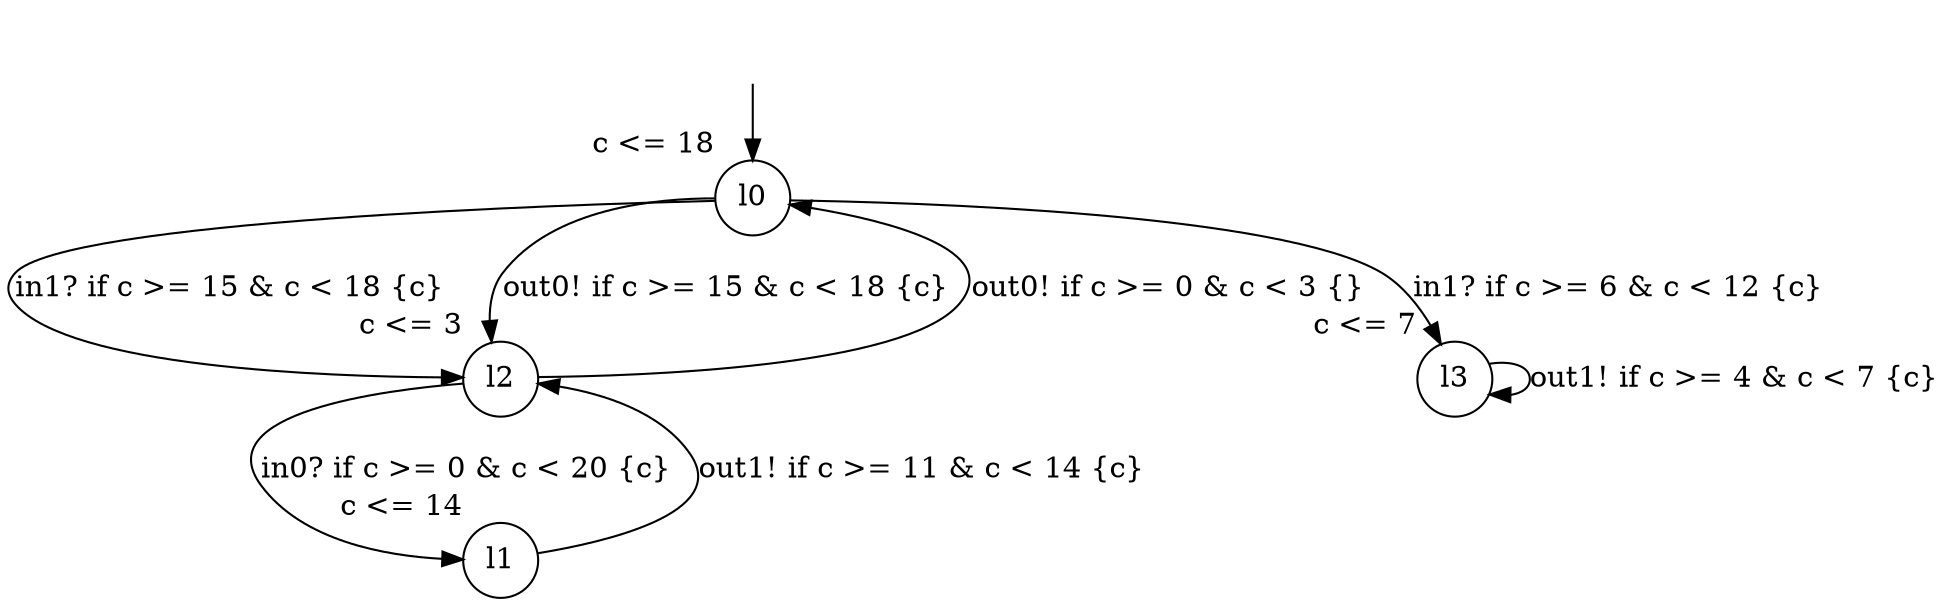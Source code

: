 digraph g {
__start0 [label="" shape="none"];
l0 [shape="circle" margin=0 label="l0", xlabel="c <= 18"];
l1 [shape="circle" margin=0 label="l1", xlabel="c <= 14"];
l2 [shape="circle" margin=0 label="l2", xlabel="c <= 3"];
l3 [shape="circle" margin=0 label="l3", xlabel="c <= 7"];
l0 -> l3 [label="in1? if c >= 6 & c < 12 {c} "];
l0 -> l2 [label="in1? if c >= 15 & c < 18 {c} "];
l0 -> l2 [label="out0! if c >= 15 & c < 18 {c} "];
l1 -> l2 [label="out1! if c >= 11 & c < 14 {c} "];
l2 -> l1 [label="in0? if c >= 0 & c < 20 {c} "];
l2 -> l0 [label="out0! if c >= 0 & c < 3 {} "];
l3 -> l3 [label="out1! if c >= 4 & c < 7 {c} "];
__start0 -> l0;
}
